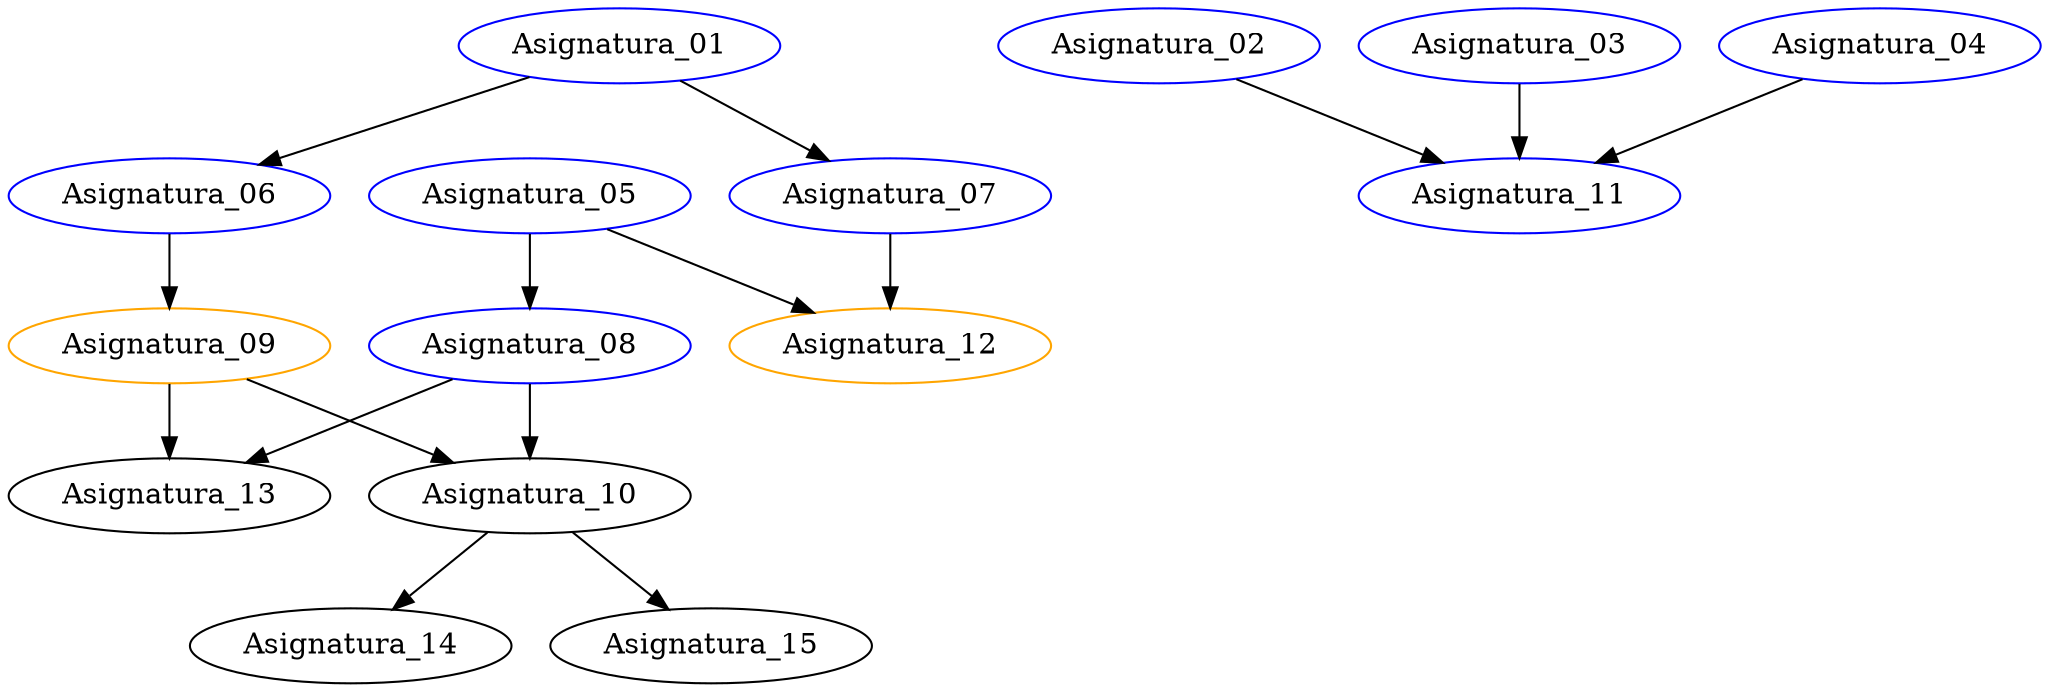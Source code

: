strict digraph G {
  1 [ color="blue" label="Asignatura_01" ];
  2 [ color="blue" label="Asignatura_02" ];
  3 [ color="blue" label="Asignatura_03" ];
  4 [ color="blue" label="Asignatura_04" ];
  5 [ color="blue" label="Asignatura_05" ];
  6 [ color="blue" label="Asignatura_06" ];
  7 [ color="blue" label="Asignatura_07" ];
  8 [ color="blue" label="Asignatura_08" ];
  9 [ color="orange" label="Asignatura_09" ];
  10 [ color="black" label="Asignatura_10" ];
  11 [ color="blue" label="Asignatura_11" ];
  12 [ color="orange" label="Asignatura_12" ];
  13 [ color="black" label="Asignatura_13" ];
  14 [ color="black" label="Asignatura_14" ];
  15 [ color="black" label="Asignatura_15" ];
  1 -> 6 [ color="black" label="" ];
  1 -> 7 [ color="black" label="" ];
  5 -> 8 [ color="black" label="" ];
  6 -> 9 [ color="black" label="" ];
  8 -> 10 [ color="black" label="" ];
  9 -> 10 [ color="black" label="" ];
  4 -> 11 [ color="black" label="" ];
  3 -> 11 [ color="black" label="" ];
  2 -> 11 [ color="black" label="" ];
  5 -> 12 [ color="black" label="" ];
  7 -> 12 [ color="black" label="" ];
  8 -> 13 [ color="black" label="" ];
  9 -> 13 [ color="black" label="" ];
  10 -> 14 [ color="black" label="" ];
  10 -> 15 [ color="black" label="" ];
}
